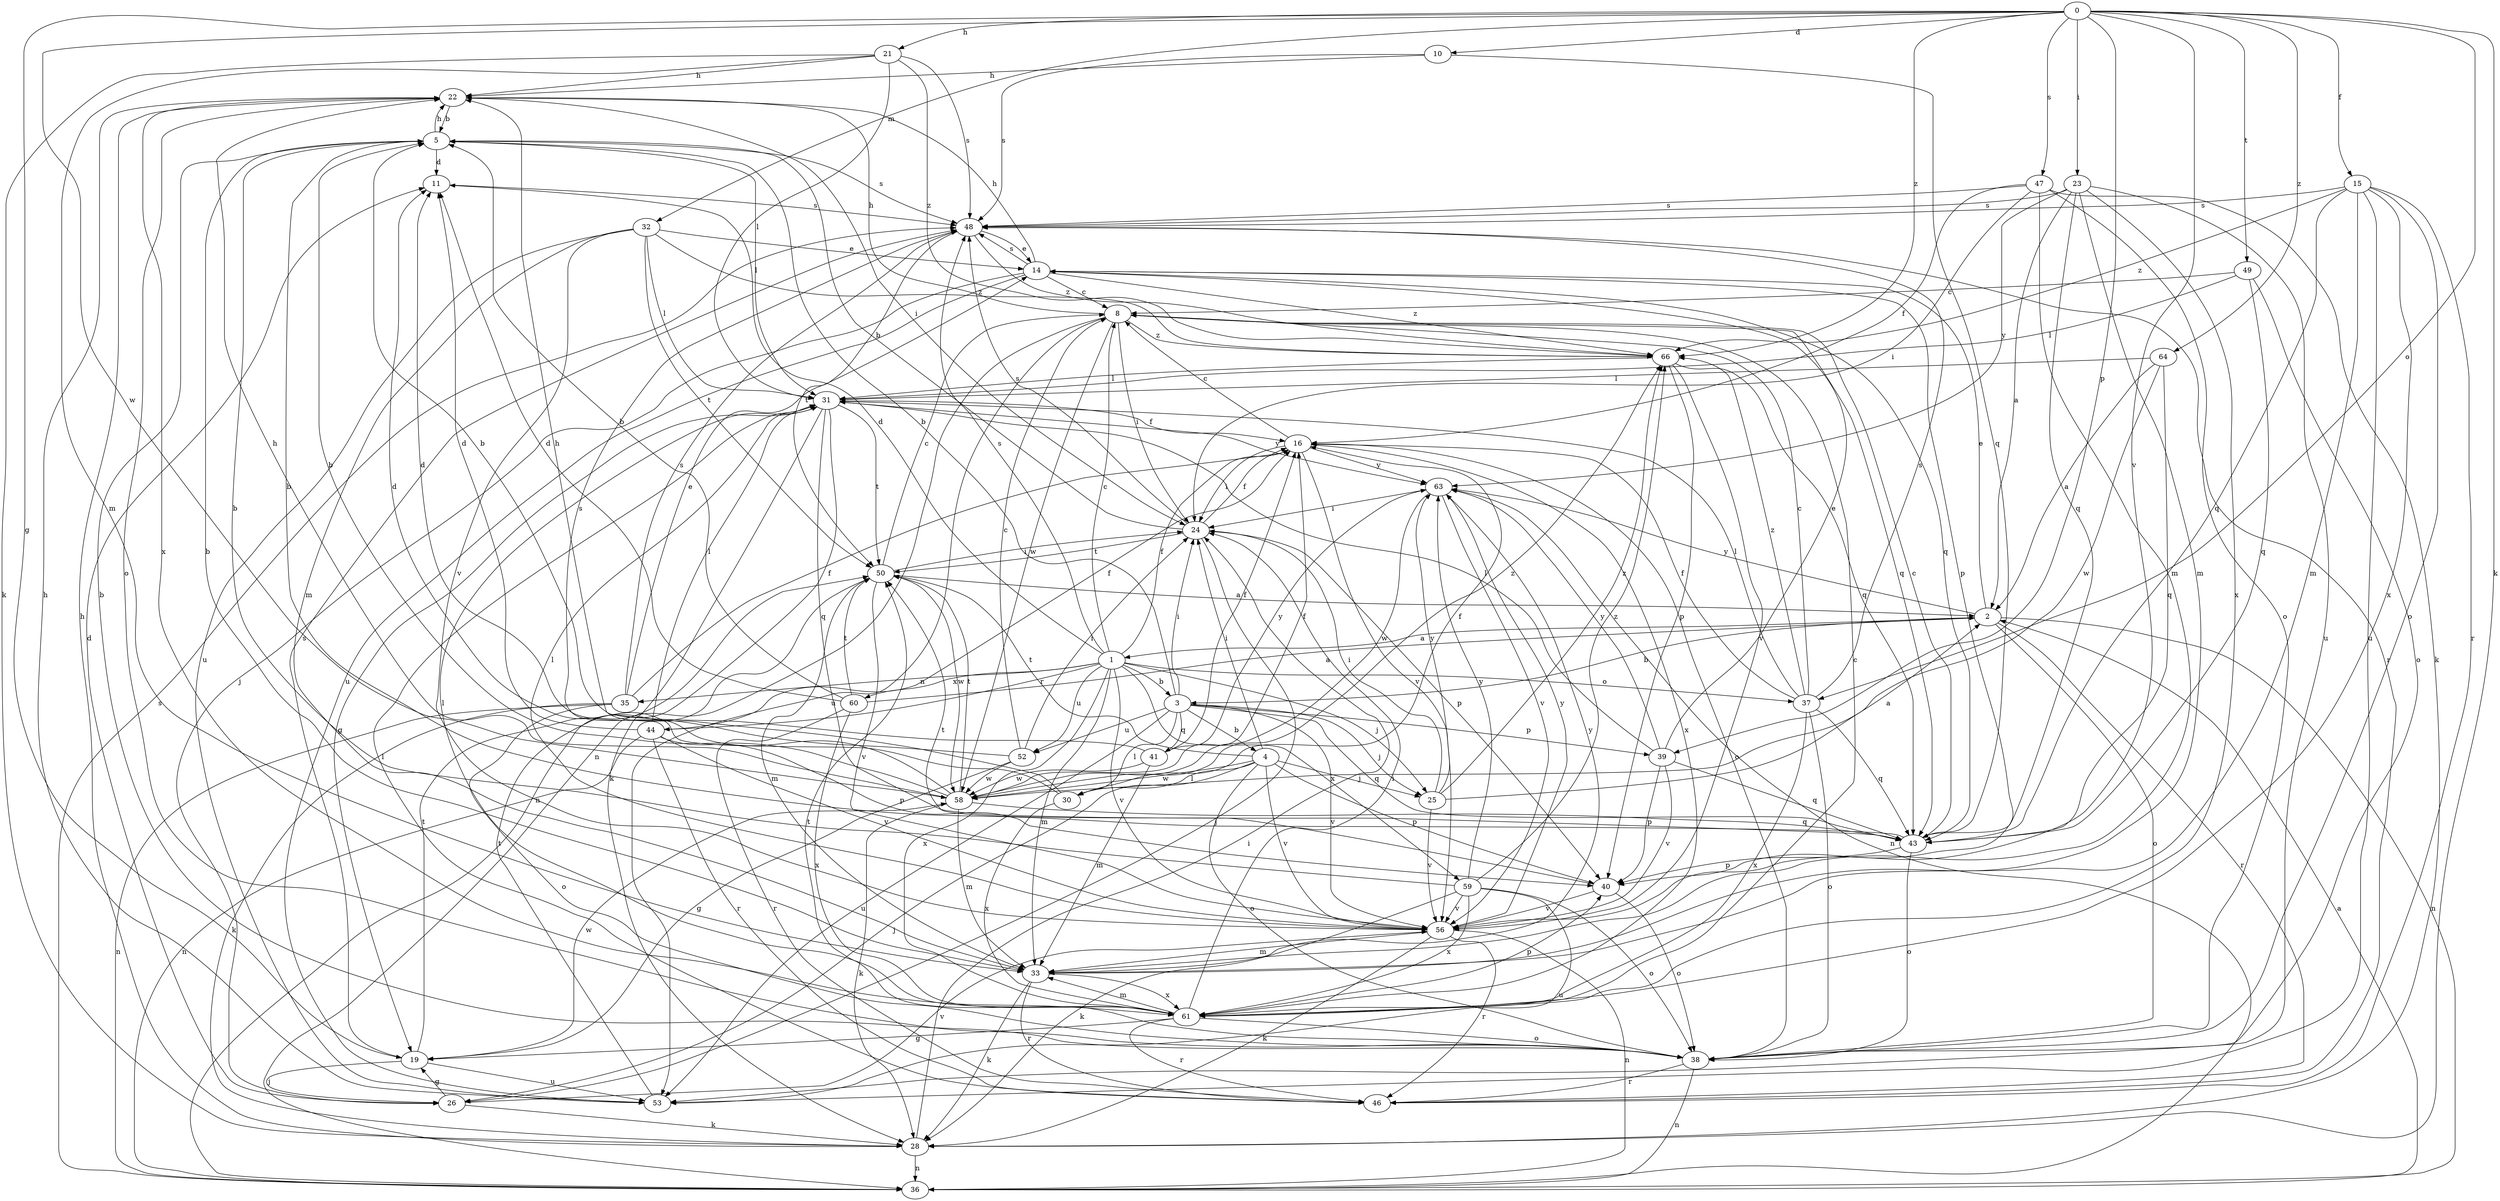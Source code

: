 strict digraph  {
0;
1;
2;
3;
4;
5;
8;
10;
11;
14;
15;
16;
19;
21;
22;
23;
24;
25;
26;
28;
30;
31;
32;
33;
35;
36;
37;
38;
39;
40;
41;
43;
44;
46;
47;
48;
49;
50;
52;
53;
56;
58;
59;
60;
61;
63;
64;
66;
0 -> 10  [label=d];
0 -> 15  [label=f];
0 -> 19  [label=g];
0 -> 21  [label=h];
0 -> 23  [label=i];
0 -> 28  [label=k];
0 -> 32  [label=m];
0 -> 37  [label=o];
0 -> 39  [label=p];
0 -> 47  [label=s];
0 -> 49  [label=t];
0 -> 56  [label=v];
0 -> 58  [label=w];
0 -> 64  [label=z];
0 -> 66  [label=z];
1 -> 3  [label=b];
1 -> 8  [label=c];
1 -> 11  [label=d];
1 -> 16  [label=f];
1 -> 25  [label=j];
1 -> 33  [label=m];
1 -> 35  [label=n];
1 -> 37  [label=o];
1 -> 44  [label=r];
1 -> 48  [label=s];
1 -> 52  [label=u];
1 -> 56  [label=v];
1 -> 59  [label=x];
1 -> 60  [label=x];
1 -> 61  [label=x];
2 -> 1  [label=a];
2 -> 3  [label=b];
2 -> 14  [label=e];
2 -> 36  [label=n];
2 -> 38  [label=o];
2 -> 46  [label=r];
2 -> 63  [label=y];
3 -> 4  [label=b];
3 -> 5  [label=b];
3 -> 24  [label=i];
3 -> 25  [label=j];
3 -> 30  [label=l];
3 -> 39  [label=p];
3 -> 41  [label=q];
3 -> 43  [label=q];
3 -> 52  [label=u];
3 -> 53  [label=u];
3 -> 56  [label=v];
4 -> 24  [label=i];
4 -> 25  [label=j];
4 -> 26  [label=j];
4 -> 30  [label=l];
4 -> 38  [label=o];
4 -> 40  [label=p];
4 -> 50  [label=t];
4 -> 56  [label=v];
4 -> 58  [label=w];
5 -> 11  [label=d];
5 -> 22  [label=h];
5 -> 31  [label=l];
5 -> 48  [label=s];
8 -> 22  [label=h];
8 -> 24  [label=i];
8 -> 36  [label=n];
8 -> 43  [label=q];
8 -> 53  [label=u];
8 -> 58  [label=w];
8 -> 66  [label=z];
10 -> 22  [label=h];
10 -> 43  [label=q];
10 -> 48  [label=s];
11 -> 48  [label=s];
14 -> 8  [label=c];
14 -> 22  [label=h];
14 -> 26  [label=j];
14 -> 40  [label=p];
14 -> 43  [label=q];
14 -> 48  [label=s];
14 -> 53  [label=u];
14 -> 66  [label=z];
15 -> 33  [label=m];
15 -> 38  [label=o];
15 -> 43  [label=q];
15 -> 46  [label=r];
15 -> 48  [label=s];
15 -> 53  [label=u];
15 -> 61  [label=x];
15 -> 66  [label=z];
16 -> 8  [label=c];
16 -> 24  [label=i];
16 -> 38  [label=o];
16 -> 56  [label=v];
16 -> 61  [label=x];
16 -> 63  [label=y];
19 -> 26  [label=j];
19 -> 48  [label=s];
19 -> 50  [label=t];
19 -> 53  [label=u];
19 -> 58  [label=w];
21 -> 22  [label=h];
21 -> 28  [label=k];
21 -> 31  [label=l];
21 -> 33  [label=m];
21 -> 48  [label=s];
21 -> 66  [label=z];
22 -> 5  [label=b];
22 -> 24  [label=i];
22 -> 38  [label=o];
22 -> 61  [label=x];
23 -> 2  [label=a];
23 -> 33  [label=m];
23 -> 43  [label=q];
23 -> 48  [label=s];
23 -> 53  [label=u];
23 -> 61  [label=x];
23 -> 63  [label=y];
24 -> 5  [label=b];
24 -> 16  [label=f];
24 -> 26  [label=j];
24 -> 40  [label=p];
24 -> 48  [label=s];
24 -> 50  [label=t];
25 -> 2  [label=a];
25 -> 24  [label=i];
25 -> 56  [label=v];
25 -> 63  [label=y];
25 -> 66  [label=z];
26 -> 11  [label=d];
26 -> 19  [label=g];
26 -> 28  [label=k];
26 -> 56  [label=v];
28 -> 22  [label=h];
28 -> 24  [label=i];
28 -> 36  [label=n];
30 -> 11  [label=d];
30 -> 16  [label=f];
30 -> 22  [label=h];
30 -> 61  [label=x];
31 -> 16  [label=f];
31 -> 19  [label=g];
31 -> 28  [label=k];
31 -> 36  [label=n];
31 -> 43  [label=q];
31 -> 50  [label=t];
31 -> 63  [label=y];
32 -> 14  [label=e];
32 -> 31  [label=l];
32 -> 33  [label=m];
32 -> 50  [label=t];
32 -> 53  [label=u];
32 -> 56  [label=v];
32 -> 66  [label=z];
33 -> 5  [label=b];
33 -> 28  [label=k];
33 -> 46  [label=r];
33 -> 61  [label=x];
33 -> 63  [label=y];
35 -> 14  [label=e];
35 -> 16  [label=f];
35 -> 28  [label=k];
35 -> 36  [label=n];
35 -> 38  [label=o];
35 -> 48  [label=s];
36 -> 2  [label=a];
36 -> 48  [label=s];
37 -> 8  [label=c];
37 -> 16  [label=f];
37 -> 31  [label=l];
37 -> 38  [label=o];
37 -> 43  [label=q];
37 -> 48  [label=s];
37 -> 61  [label=x];
37 -> 66  [label=z];
38 -> 5  [label=b];
38 -> 36  [label=n];
38 -> 46  [label=r];
38 -> 50  [label=t];
39 -> 14  [label=e];
39 -> 31  [label=l];
39 -> 40  [label=p];
39 -> 43  [label=q];
39 -> 56  [label=v];
39 -> 63  [label=y];
40 -> 38  [label=o];
40 -> 50  [label=t];
40 -> 56  [label=v];
41 -> 5  [label=b];
41 -> 16  [label=f];
41 -> 33  [label=m];
41 -> 58  [label=w];
41 -> 63  [label=y];
43 -> 5  [label=b];
43 -> 8  [label=c];
43 -> 38  [label=o];
43 -> 40  [label=p];
44 -> 11  [label=d];
44 -> 16  [label=f];
44 -> 31  [label=l];
44 -> 36  [label=n];
44 -> 40  [label=p];
44 -> 46  [label=r];
44 -> 56  [label=v];
46 -> 31  [label=l];
47 -> 16  [label=f];
47 -> 24  [label=i];
47 -> 28  [label=k];
47 -> 33  [label=m];
47 -> 38  [label=o];
47 -> 48  [label=s];
48 -> 14  [label=e];
48 -> 46  [label=r];
48 -> 50  [label=t];
48 -> 66  [label=z];
49 -> 8  [label=c];
49 -> 31  [label=l];
49 -> 38  [label=o];
49 -> 43  [label=q];
50 -> 2  [label=a];
50 -> 8  [label=c];
50 -> 24  [label=i];
50 -> 33  [label=m];
50 -> 56  [label=v];
50 -> 58  [label=w];
52 -> 8  [label=c];
52 -> 11  [label=d];
52 -> 19  [label=g];
52 -> 24  [label=i];
52 -> 58  [label=w];
53 -> 22  [label=h];
53 -> 50  [label=t];
56 -> 28  [label=k];
56 -> 31  [label=l];
56 -> 33  [label=m];
56 -> 36  [label=n];
56 -> 46  [label=r];
56 -> 63  [label=y];
58 -> 5  [label=b];
58 -> 16  [label=f];
58 -> 22  [label=h];
58 -> 28  [label=k];
58 -> 33  [label=m];
58 -> 43  [label=q];
58 -> 48  [label=s];
58 -> 50  [label=t];
58 -> 66  [label=z];
59 -> 5  [label=b];
59 -> 28  [label=k];
59 -> 38  [label=o];
59 -> 53  [label=u];
59 -> 56  [label=v];
59 -> 61  [label=x];
59 -> 63  [label=y];
59 -> 66  [label=z];
60 -> 2  [label=a];
60 -> 5  [label=b];
60 -> 11  [label=d];
60 -> 46  [label=r];
60 -> 50  [label=t];
60 -> 61  [label=x];
61 -> 8  [label=c];
61 -> 19  [label=g];
61 -> 24  [label=i];
61 -> 31  [label=l];
61 -> 33  [label=m];
61 -> 38  [label=o];
61 -> 40  [label=p];
61 -> 46  [label=r];
63 -> 24  [label=i];
63 -> 36  [label=n];
63 -> 56  [label=v];
63 -> 58  [label=w];
64 -> 2  [label=a];
64 -> 31  [label=l];
64 -> 43  [label=q];
64 -> 58  [label=w];
66 -> 31  [label=l];
66 -> 40  [label=p];
66 -> 43  [label=q];
66 -> 56  [label=v];
}
